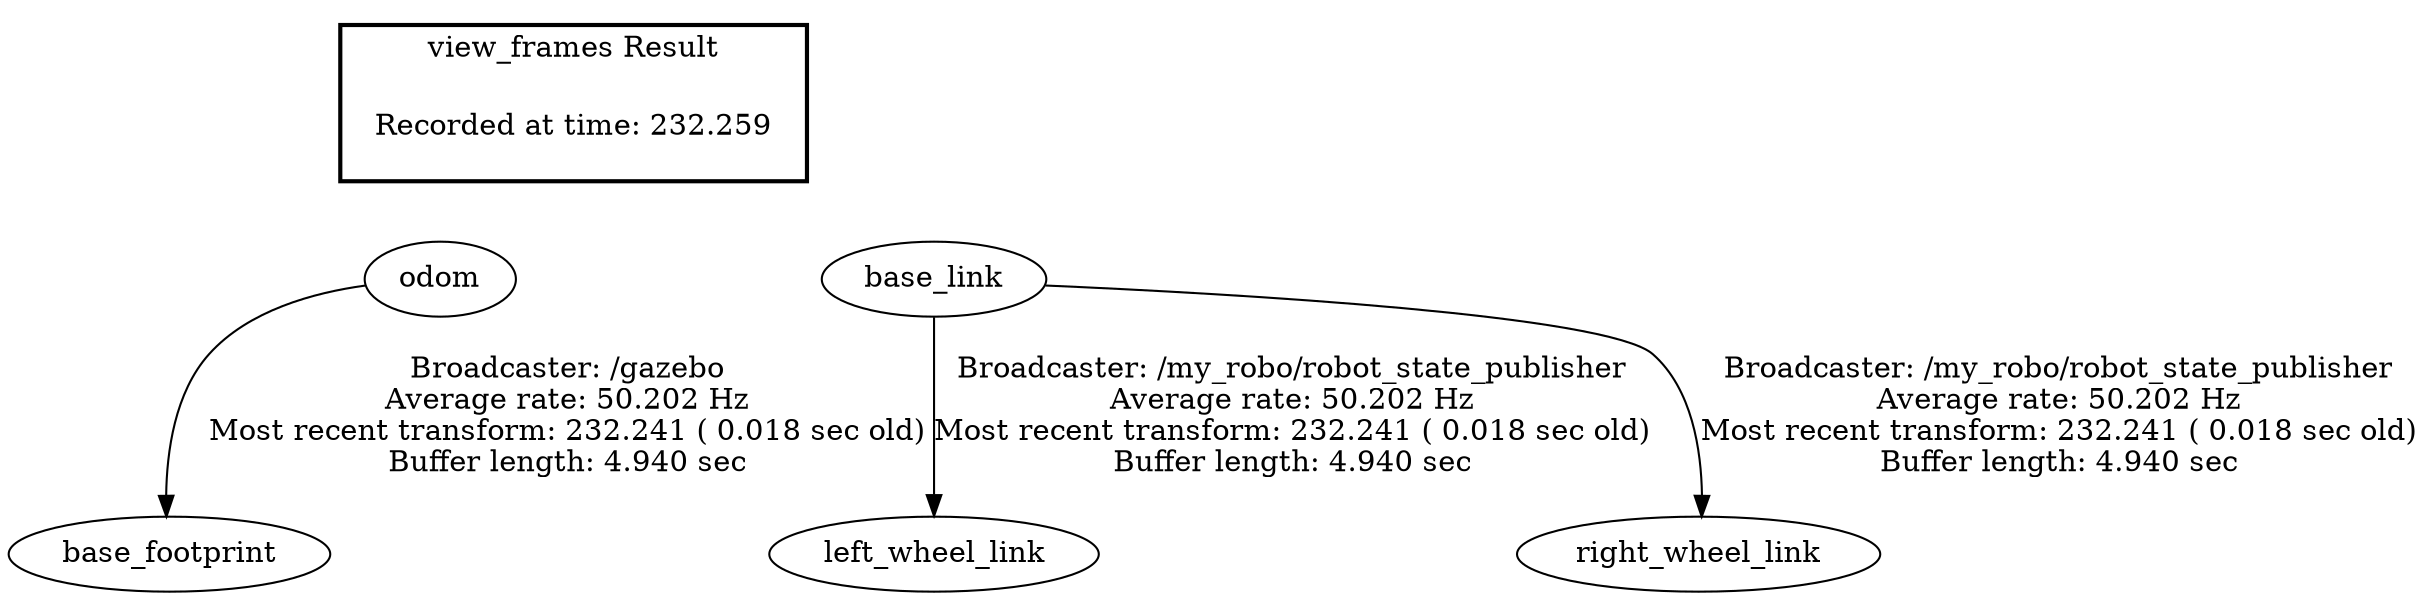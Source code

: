 digraph G {
"odom" -> "base_footprint"[label="Broadcaster: /gazebo\nAverage rate: 50.202 Hz\nMost recent transform: 232.241 ( 0.018 sec old)\nBuffer length: 4.940 sec\n"];
"base_link" -> "left_wheel_link"[label="Broadcaster: /my_robo/robot_state_publisher\nAverage rate: 50.202 Hz\nMost recent transform: 232.241 ( 0.018 sec old)\nBuffer length: 4.940 sec\n"];
"base_link" -> "right_wheel_link"[label="Broadcaster: /my_robo/robot_state_publisher\nAverage rate: 50.202 Hz\nMost recent transform: 232.241 ( 0.018 sec old)\nBuffer length: 4.940 sec\n"];
edge [style=invis];
 subgraph cluster_legend { style=bold; color=black; label ="view_frames Result";
"Recorded at time: 232.259"[ shape=plaintext ] ;
 }->"odom";
edge [style=invis];
 subgraph cluster_legend { style=bold; color=black; label ="view_frames Result";
"Recorded at time: 232.259"[ shape=plaintext ] ;
 }->"base_link";
}